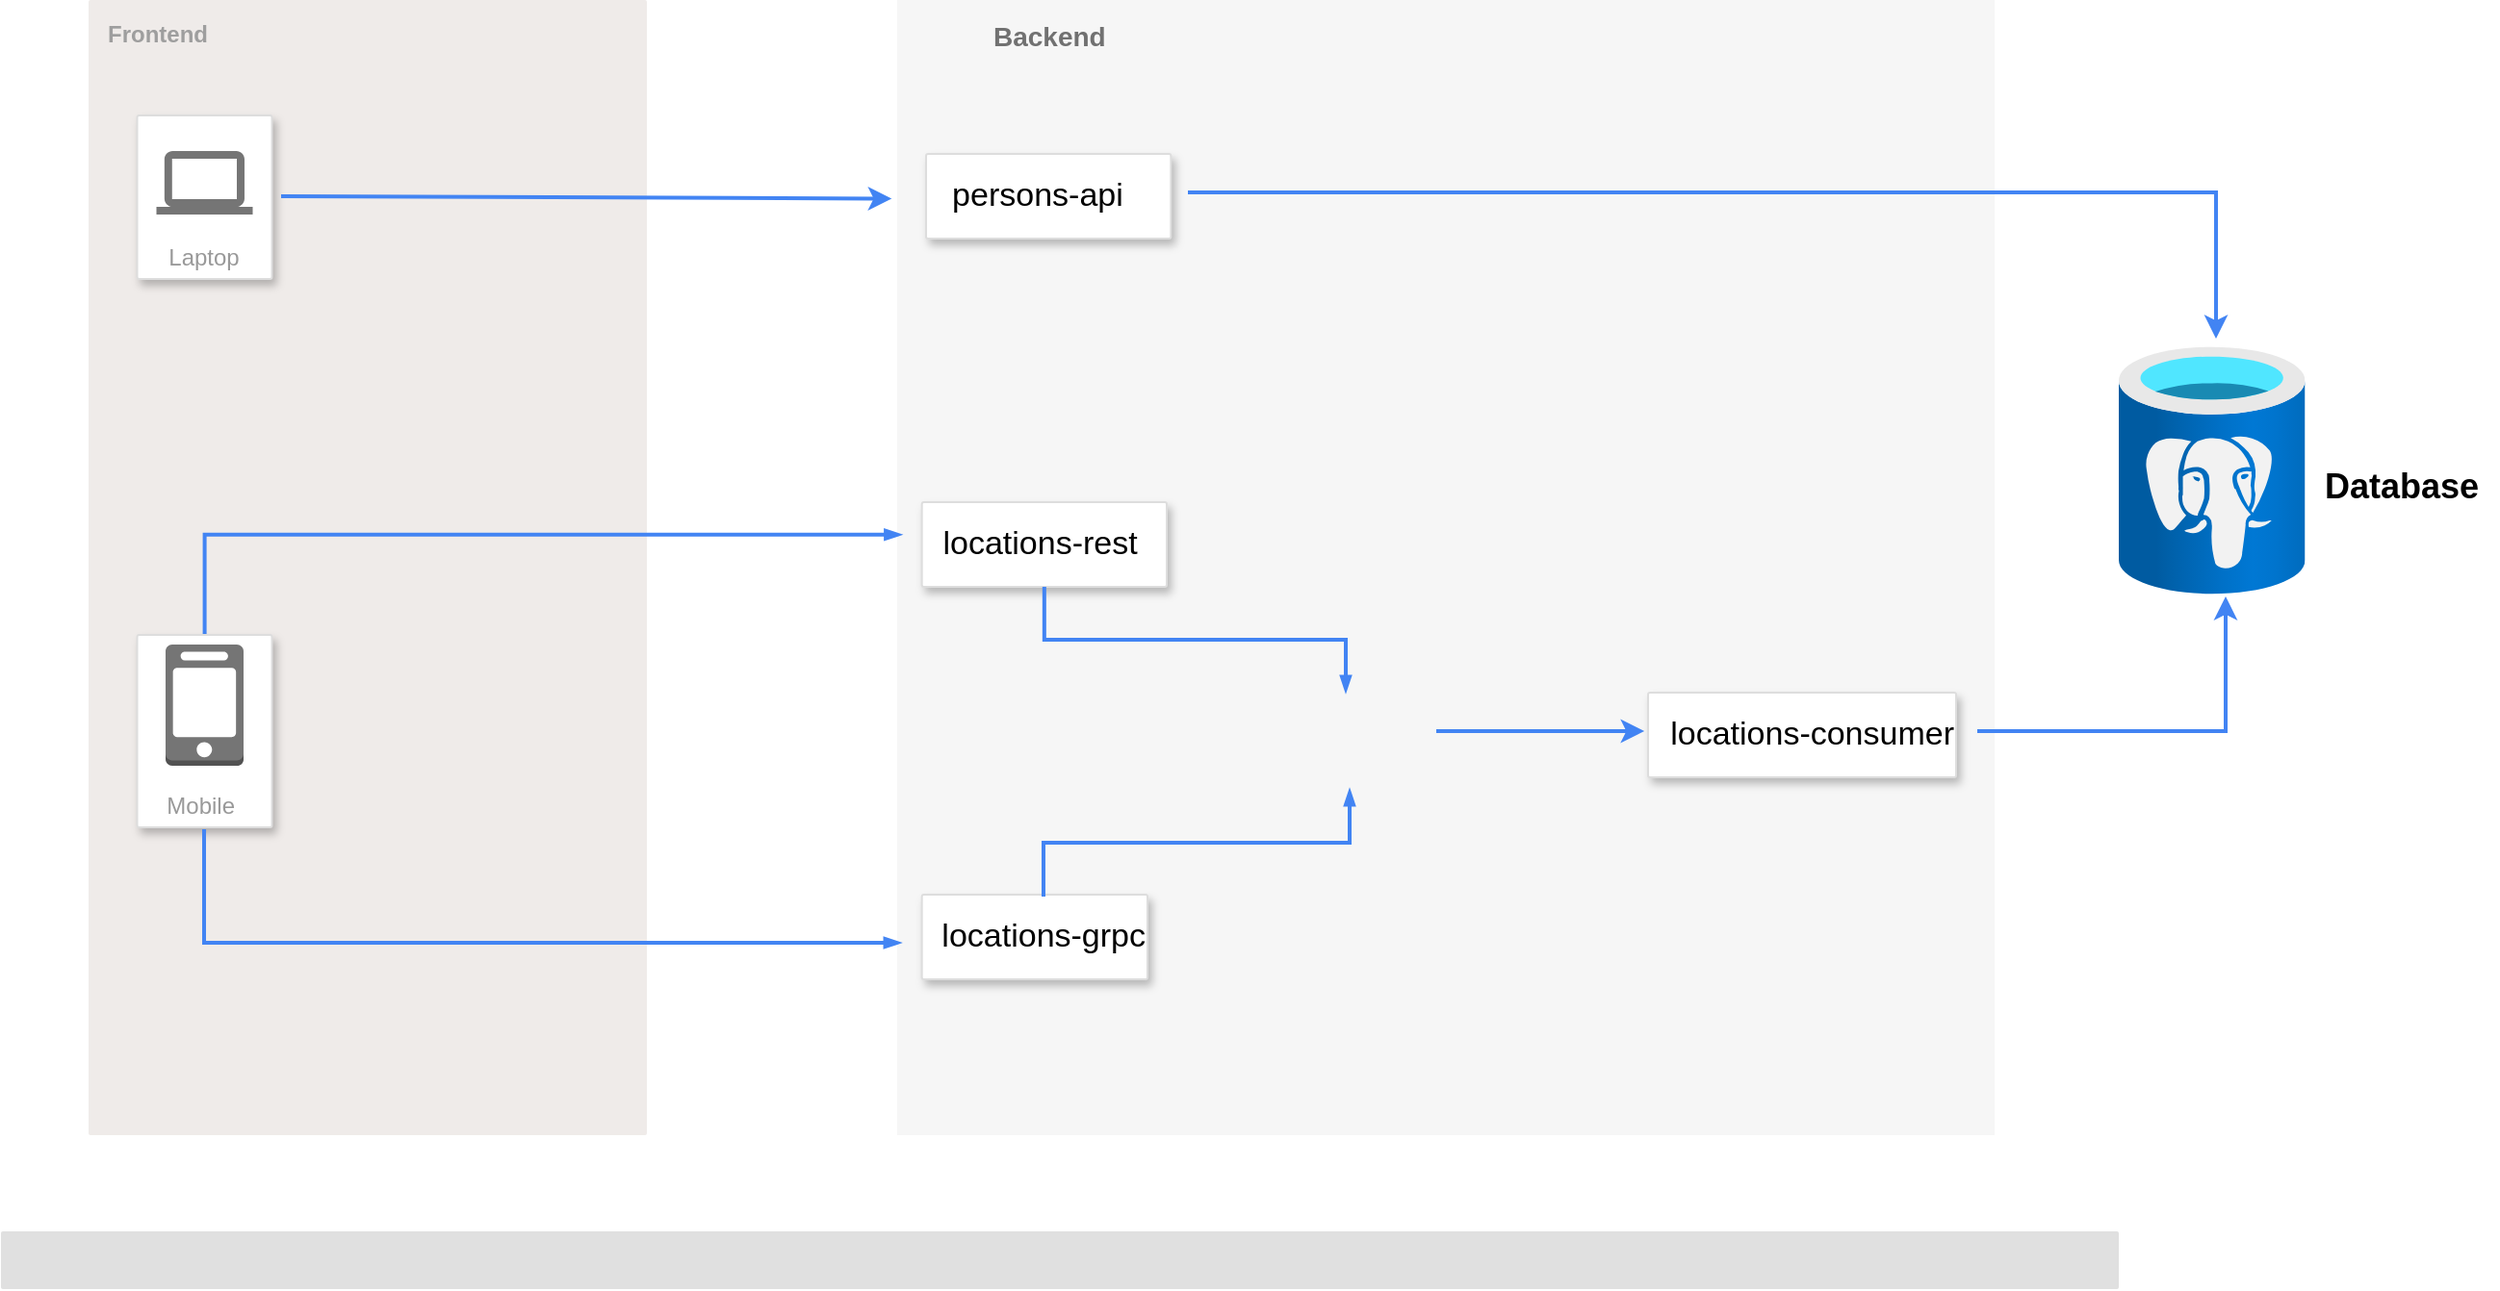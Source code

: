 <mxfile version="24.7.17">
  <diagram id="f106602c-feb2-e66a-4537-3a34d633f6aa" name="Page-1">
    <mxGraphModel dx="1482" dy="878" grid="1" gridSize="10" guides="1" tooltips="1" connect="0" arrows="0" fold="1" page="1" pageScale="1" pageWidth="1169" pageHeight="827" background="none" math="0" shadow="0">
      <root>
        <mxCell id="0" />
        <mxCell id="1" parent="0" />
        <mxCell id="14" value="&lt;b&gt;Backend&lt;/b&gt;" style="fillColor=#F6F6F6;strokeColor=none;shadow=0;gradientColor=none;fontSize=14;align=left;spacing=10;fontColor=#717171;9E9E9E;verticalAlign=top;spacingTop=-4;fontStyle=0;spacingLeft=40;html=1;" parent="1" vertex="1">
          <mxGeometry x="500" y="100" width="570" height="590" as="geometry" />
        </mxCell>
        <mxCell id="400" value="locations-rest&amp;nbsp; &amp;nbsp;" style="strokeColor=#dddddd;fillColor=#ffffff;shadow=1;strokeWidth=1;rounded=1;absoluteArcSize=1;arcSize=2;fontSize=17;fontColor=#000000;align=right;html=1;" parent="14" vertex="1">
          <mxGeometry x="12.83" y="261" width="127.17" height="44" as="geometry" />
        </mxCell>
        <mxCell id="2deEHu7u8vxPhLDotuuR-419" value="locations-grpc" style="strokeColor=#dddddd;fillColor=#ffffff;shadow=1;strokeWidth=1;rounded=1;absoluteArcSize=1;arcSize=2;fontSize=17;fontColor=#000000;align=right;html=1;" vertex="1" parent="14">
          <mxGeometry x="12.83" y="465" width="117.18" height="44" as="geometry" />
        </mxCell>
        <mxCell id="2deEHu7u8vxPhLDotuuR-423" value="locations-consumer" style="strokeColor=#dddddd;fillColor=#ffffff;shadow=1;strokeWidth=1;rounded=1;absoluteArcSize=1;arcSize=2;fontSize=17;fontColor=#000000;align=right;html=1;" vertex="1" parent="14">
          <mxGeometry x="390" y="360" width="160" height="44" as="geometry" />
        </mxCell>
        <mxCell id="2deEHu7u8vxPhLDotuuR-425" value="" style="shape=image;verticalLabelPosition=bottom;labelBackgroundColor=default;verticalAlign=top;aspect=fixed;imageAspect=0;image=https://cdn.icon-icons.com/icons2/2699/PNG/512/apache_kafka_logo_icon_167866.png;" vertex="1" parent="14">
          <mxGeometry x="160" y="349" width="120" height="60" as="geometry" />
        </mxCell>
        <mxCell id="2deEHu7u8vxPhLDotuuR-429" value="" style="endArrow=classic;html=1;rounded=0;entryX=-0.012;entryY=0.455;entryDx=0;entryDy=0;entryPerimeter=0;strokeWidth=2;strokeColor=#4284F3;" edge="1" parent="14" target="2deEHu7u8vxPhLDotuuR-423">
          <mxGeometry width="50" height="50" relative="1" as="geometry">
            <mxPoint x="280" y="380" as="sourcePoint" />
            <mxPoint x="330" y="330" as="targetPoint" />
          </mxGeometry>
        </mxCell>
        <mxCell id="412" style="edgeStyle=elbowEdgeStyle;rounded=0;elbow=vertical;html=1;startArrow=none;startFill=0;endArrow=blockThin;endFill=1;jettySize=auto;orthogonalLoop=1;strokeWidth=2;fontSize=10;fontColor=#999999;dashed=0;strokeColor=#4284F3;labelBackgroundColor=none;endSize=4;startSize=4;" parent="14" source="400" edge="1">
          <mxGeometry relative="1" as="geometry">
            <mxPoint x="233" y="360" as="targetPoint" />
          </mxGeometry>
        </mxCell>
        <mxCell id="2deEHu7u8vxPhLDotuuR-438" value="persons-api&amp;nbsp; &amp;nbsp; &amp;nbsp;" style="strokeColor=#dddddd;fillColor=#ffffff;shadow=1;strokeWidth=1;rounded=1;absoluteArcSize=1;arcSize=2;fontSize=17;fontColor=#000000;align=right;html=1;" vertex="1" parent="14">
          <mxGeometry x="15" y="80" width="127.17" height="44" as="geometry" />
        </mxCell>
        <mxCell id="2deEHu7u8vxPhLDotuuR-439" value="" style="endArrow=classic;html=1;rounded=0;strokeWidth=2;strokeColor=#4284F3;entryX=0.522;entryY=-0.031;entryDx=0;entryDy=0;entryPerimeter=0;" edge="1" parent="14" target="2deEHu7u8vxPhLDotuuR-424">
          <mxGeometry width="50" height="50" relative="1" as="geometry">
            <mxPoint x="151" y="100" as="sourcePoint" />
            <mxPoint x="680" y="170" as="targetPoint" />
            <Array as="points">
              <mxPoint x="280" y="100" />
              <mxPoint x="685" y="100" />
            </Array>
          </mxGeometry>
        </mxCell>
        <mxCell id="16" value="" style="rounded=1;absoluteArcSize=1;arcSize=2;html=1;strokeColor=none;gradientColor=none;shadow=0;dashed=0;strokeColor=none;fontSize=12;fontColor=#9E9E9E;align=left;verticalAlign=top;spacing=10;spacingTop=-4;fillColor=#E0E0E0;" parent="1" vertex="1">
          <mxGeometry x="34.5" y="740" width="1100" height="30" as="geometry" />
        </mxCell>
        <mxCell id="391" value="&lt;b&gt;Frontend&lt;/b&gt;&lt;div&gt;&lt;b&gt;&lt;br&gt;&lt;/b&gt;&lt;/div&gt;" style="rounded=1;absoluteArcSize=1;arcSize=2;html=1;strokeColor=none;gradientColor=none;shadow=0;dashed=0;strokeColor=none;fontSize=12;fontColor=#9E9E9E;align=left;verticalAlign=top;spacing=10;spacingTop=-4;fillColor=#EFEBE9;whiteSpace=wrap;" parent="1" vertex="1">
          <mxGeometry x="80" y="100" width="290" height="590" as="geometry" />
        </mxCell>
        <mxCell id="409" style="edgeStyle=orthogonalEdgeStyle;rounded=0;elbow=vertical;html=1;startArrow=none;startFill=0;endArrow=blockThin;endFill=1;jettySize=auto;orthogonalLoop=1;strokeWidth=2;fontSize=10;fontColor=#999999;dashed=0;strokeColor=#4284F3;labelBackgroundColor=none;endSize=4;startSize=4;entryX=0.004;entryY=0.471;entryDx=0;entryDy=0;entryPerimeter=0;" parent="1" source="394" target="14" edge="1">
          <mxGeometry relative="1" as="geometry">
            <Array as="points">
              <mxPoint x="140" y="378" />
            </Array>
            <mxPoint x="245" y="475" as="targetPoint" />
          </mxGeometry>
        </mxCell>
        <mxCell id="394" value="Mobile&amp;nbsp;" style="strokeColor=#dddddd;fillColor=#ffffff;shadow=1;strokeWidth=1;rounded=1;absoluteArcSize=1;arcSize=2;labelPosition=center;verticalLabelPosition=middle;align=center;verticalAlign=bottom;spacingLeft=0;fontColor=#999999;fontSize=12;whiteSpace=wrap;spacingBottom=2;html=1;" parent="1" vertex="1">
          <mxGeometry x="105.25" y="430" width="70" height="100" as="geometry" />
        </mxCell>
        <mxCell id="2deEHu7u8vxPhLDotuuR-414" value="" style="outlineConnect=0;dashed=0;verticalLabelPosition=bottom;verticalAlign=top;align=center;html=1;shape=mxgraph.aws3.mobile_client;fillColor=#757575;gradientColor=none;" vertex="1" parent="394">
          <mxGeometry x="14.75" y="5" width="40.5" height="63" as="geometry" />
        </mxCell>
        <mxCell id="2deEHu7u8vxPhLDotuuR-420" style="edgeStyle=elbowEdgeStyle;rounded=0;elbow=vertical;html=1;startArrow=none;startFill=0;endArrow=blockThin;endFill=1;jettySize=auto;orthogonalLoop=1;strokeWidth=2;fontSize=10;fontColor=#999999;dashed=0;strokeColor=#4284F3;labelBackgroundColor=none;endSize=4;startSize=4;exitX=0.539;exitY=0.023;exitDx=0;exitDy=0;exitPerimeter=0;" edge="1" parent="1" source="2deEHu7u8vxPhLDotuuR-419">
          <mxGeometry relative="1" as="geometry">
            <mxPoint x="580" y="529" as="sourcePoint" />
            <mxPoint x="735" y="510" as="targetPoint" />
          </mxGeometry>
        </mxCell>
        <mxCell id="2deEHu7u8vxPhLDotuuR-424" value="" style="image;aspect=fixed;html=1;points=[];align=center;fontSize=12;image=img/lib/azure2/databases/Azure_Database_PostgreSQL_Server.svg;" vertex="1" parent="1">
          <mxGeometry x="1134.5" y="280" width="96.75" height="129" as="geometry" />
        </mxCell>
        <mxCell id="2deEHu7u8vxPhLDotuuR-430" value="" style="endArrow=classic;html=1;rounded=0;strokeWidth=2;strokeColor=#4284F3;" edge="1" parent="1">
          <mxGeometry width="50" height="50" relative="1" as="geometry">
            <mxPoint x="1061" y="480" as="sourcePoint" />
            <mxPoint x="1190" y="410" as="targetPoint" />
            <Array as="points">
              <mxPoint x="1190" y="480" />
            </Array>
          </mxGeometry>
        </mxCell>
        <mxCell id="2deEHu7u8vxPhLDotuuR-434" value="Laptop" style="strokeColor=#dddddd;shadow=1;strokeWidth=1;rounded=1;absoluteArcSize=1;arcSize=2;labelPosition=center;verticalLabelPosition=middle;align=center;verticalAlign=bottom;spacingLeft=0;fontColor=#999999;fontSize=12;whiteSpace=wrap;spacingBottom=2;html=1;" vertex="1" parent="1">
          <mxGeometry x="105.25" y="160" width="70" height="85" as="geometry" />
        </mxCell>
        <mxCell id="2deEHu7u8vxPhLDotuuR-435" value="" style="sketch=0;dashed=0;connectable=0;html=1;fillColor=#757575;strokeColor=none;shape=mxgraph.gcp2.laptop;part=1;" vertex="1" parent="2deEHu7u8vxPhLDotuuR-434">
          <mxGeometry x="0.5" width="50" height="33" relative="1" as="geometry">
            <mxPoint x="-25" y="18.5" as="offset" />
          </mxGeometry>
        </mxCell>
        <mxCell id="2deEHu7u8vxPhLDotuuR-437" style="edgeStyle=orthogonalEdgeStyle;rounded=0;elbow=vertical;html=1;startArrow=none;startFill=0;endArrow=blockThin;endFill=1;jettySize=auto;orthogonalLoop=1;strokeWidth=2;fontSize=10;fontColor=#999999;dashed=0;strokeColor=#4284F3;labelBackgroundColor=none;endSize=4;startSize=4;entryX=0.004;entryY=0.471;entryDx=0;entryDy=0;entryPerimeter=0;exitX=0.654;exitY=1.02;exitDx=0;exitDy=0;exitPerimeter=0;" edge="1" parent="1">
          <mxGeometry relative="1" as="geometry">
            <Array as="points">
              <mxPoint x="140" y="532" />
              <mxPoint x="140" y="590" />
            </Array>
            <mxPoint x="141.03" y="532" as="sourcePoint" />
            <mxPoint x="502" y="590" as="targetPoint" />
          </mxGeometry>
        </mxCell>
        <mxCell id="2deEHu7u8vxPhLDotuuR-440" value="" style="endArrow=classic;html=1;rounded=0;strokeWidth=2;strokeColor=#4284F3;entryX=-0.005;entryY=0.175;entryDx=0;entryDy=0;entryPerimeter=0;" edge="1" parent="1" target="14">
          <mxGeometry width="50" height="50" relative="1" as="geometry">
            <mxPoint x="180" y="202" as="sourcePoint" />
            <mxPoint x="490" y="200" as="targetPoint" />
          </mxGeometry>
        </mxCell>
        <mxCell id="2deEHu7u8vxPhLDotuuR-441" value="&lt;b&gt;&lt;font style=&quot;font-size: 18px;&quot;&gt;Database&lt;/font&gt;&lt;/b&gt;" style="text;html=1;align=center;verticalAlign=middle;resizable=0;points=[];autosize=1;strokeColor=none;fillColor=none;" vertex="1" parent="1">
          <mxGeometry x="1231.25" y="333" width="100" height="40" as="geometry" />
        </mxCell>
      </root>
    </mxGraphModel>
  </diagram>
</mxfile>
